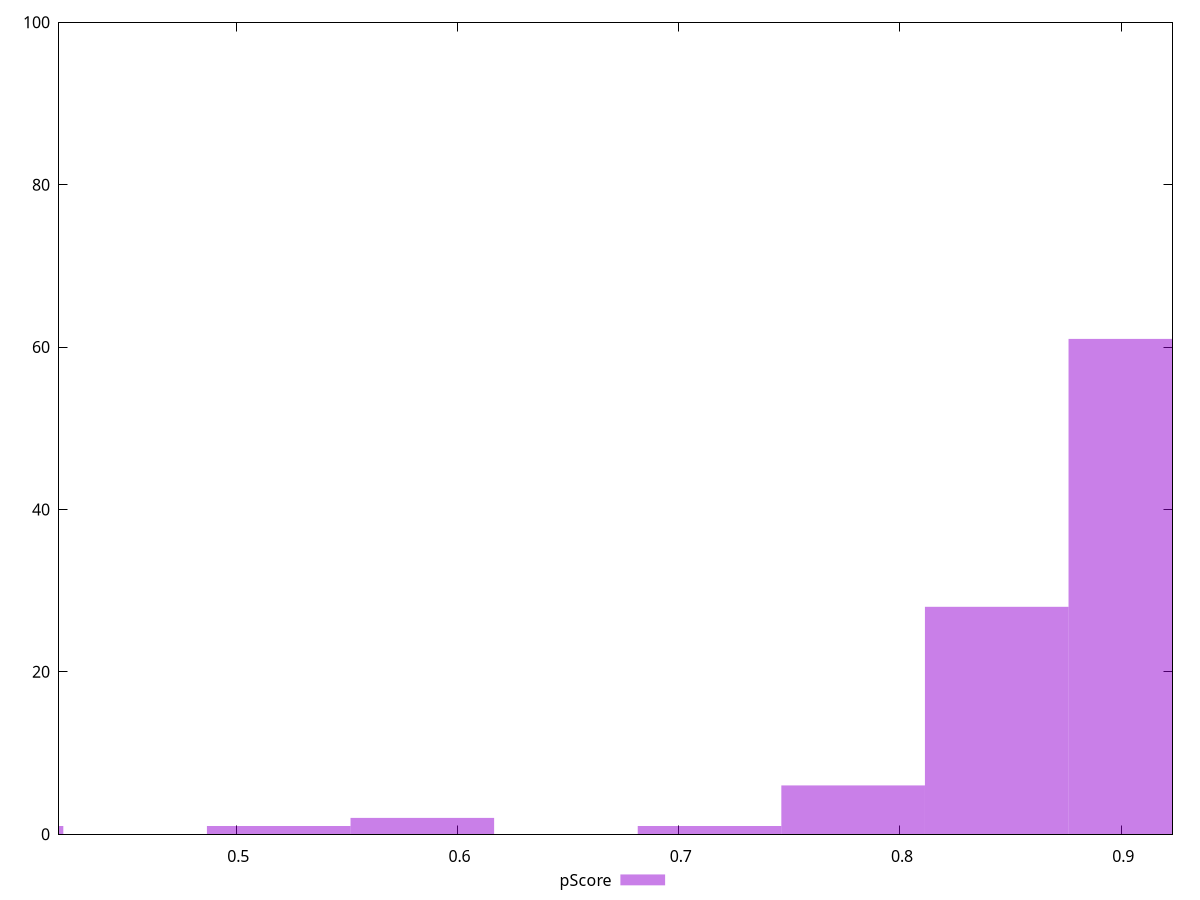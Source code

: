reset

$pScore <<EOF
0.9086356714793306 61
0.8437331235165212 28
0.7788305755537119 6
0.584122931665284 2
0.5192203837024746 1
0.38941528777685597 1
0.7139280275909026 1
EOF

set key outside below
set boxwidth 0.06490254796280932
set xrange [0.4199156411541952:0.9231692315882869]
set yrange [0:100]
set trange [0:100]
set style fill transparent solid 0.5 noborder
set terminal svg size 640, 490 enhanced background rgb 'white'
set output "reprap/total-blocking-time/samples/pages+cached+noexternal+nomedia/pScore/histogram.svg"

plot $pScore title "pScore" with boxes

reset
